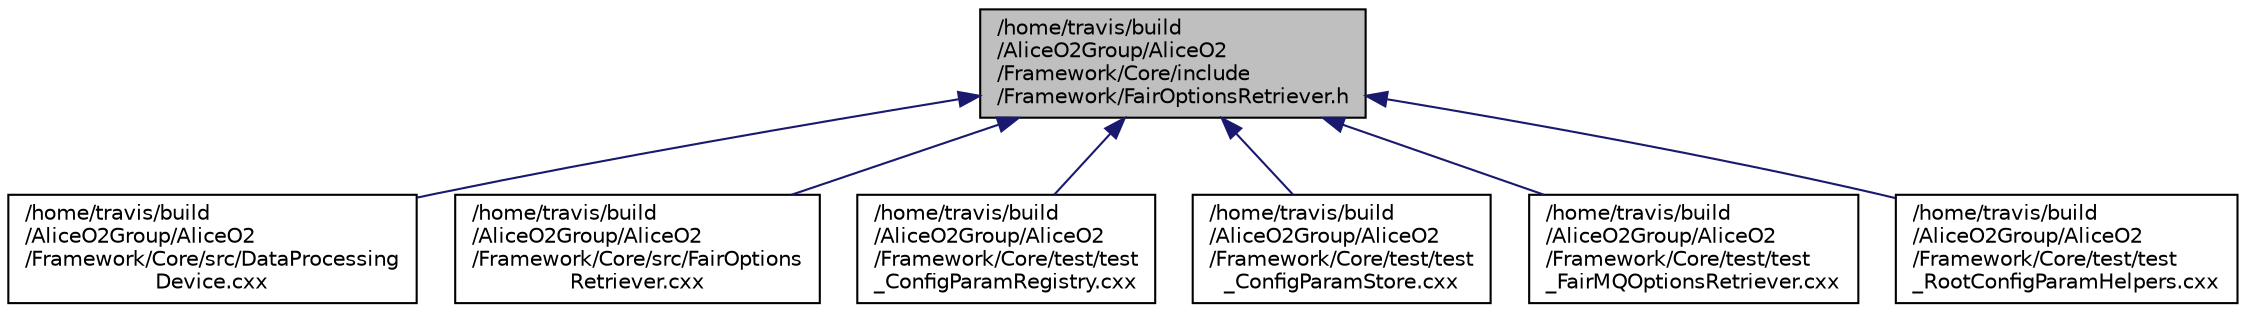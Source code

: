 digraph "/home/travis/build/AliceO2Group/AliceO2/Framework/Core/include/Framework/FairOptionsRetriever.h"
{
 // INTERACTIVE_SVG=YES
  bgcolor="transparent";
  edge [fontname="Helvetica",fontsize="10",labelfontname="Helvetica",labelfontsize="10"];
  node [fontname="Helvetica",fontsize="10",shape=record];
  Node16 [label="/home/travis/build\l/AliceO2Group/AliceO2\l/Framework/Core/include\l/Framework/FairOptionsRetriever.h",height=0.2,width=0.4,color="black", fillcolor="grey75", style="filled", fontcolor="black"];
  Node16 -> Node17 [dir="back",color="midnightblue",fontsize="10",style="solid",fontname="Helvetica"];
  Node17 [label="/home/travis/build\l/AliceO2Group/AliceO2\l/Framework/Core/src/DataProcessing\lDevice.cxx",height=0.2,width=0.4,color="black",URL="$db/dac/DataProcessingDevice_8cxx.html"];
  Node16 -> Node18 [dir="back",color="midnightblue",fontsize="10",style="solid",fontname="Helvetica"];
  Node18 [label="/home/travis/build\l/AliceO2Group/AliceO2\l/Framework/Core/src/FairOptions\lRetriever.cxx",height=0.2,width=0.4,color="black",URL="$da/dcd/FairOptionsRetriever_8cxx.html"];
  Node16 -> Node19 [dir="back",color="midnightblue",fontsize="10",style="solid",fontname="Helvetica"];
  Node19 [label="/home/travis/build\l/AliceO2Group/AliceO2\l/Framework/Core/test/test\l_ConfigParamRegistry.cxx",height=0.2,width=0.4,color="black",URL="$d4/d00/test__ConfigParamRegistry_8cxx.html"];
  Node16 -> Node20 [dir="back",color="midnightblue",fontsize="10",style="solid",fontname="Helvetica"];
  Node20 [label="/home/travis/build\l/AliceO2Group/AliceO2\l/Framework/Core/test/test\l_ConfigParamStore.cxx",height=0.2,width=0.4,color="black",URL="$df/d41/test__ConfigParamStore_8cxx.html"];
  Node16 -> Node21 [dir="back",color="midnightblue",fontsize="10",style="solid",fontname="Helvetica"];
  Node21 [label="/home/travis/build\l/AliceO2Group/AliceO2\l/Framework/Core/test/test\l_FairMQOptionsRetriever.cxx",height=0.2,width=0.4,color="black",URL="$d3/db6/test__FairMQOptionsRetriever_8cxx.html"];
  Node16 -> Node22 [dir="back",color="midnightblue",fontsize="10",style="solid",fontname="Helvetica"];
  Node22 [label="/home/travis/build\l/AliceO2Group/AliceO2\l/Framework/Core/test/test\l_RootConfigParamHelpers.cxx",height=0.2,width=0.4,color="black",URL="$df/db4/test__RootConfigParamHelpers_8cxx.html"];
}
